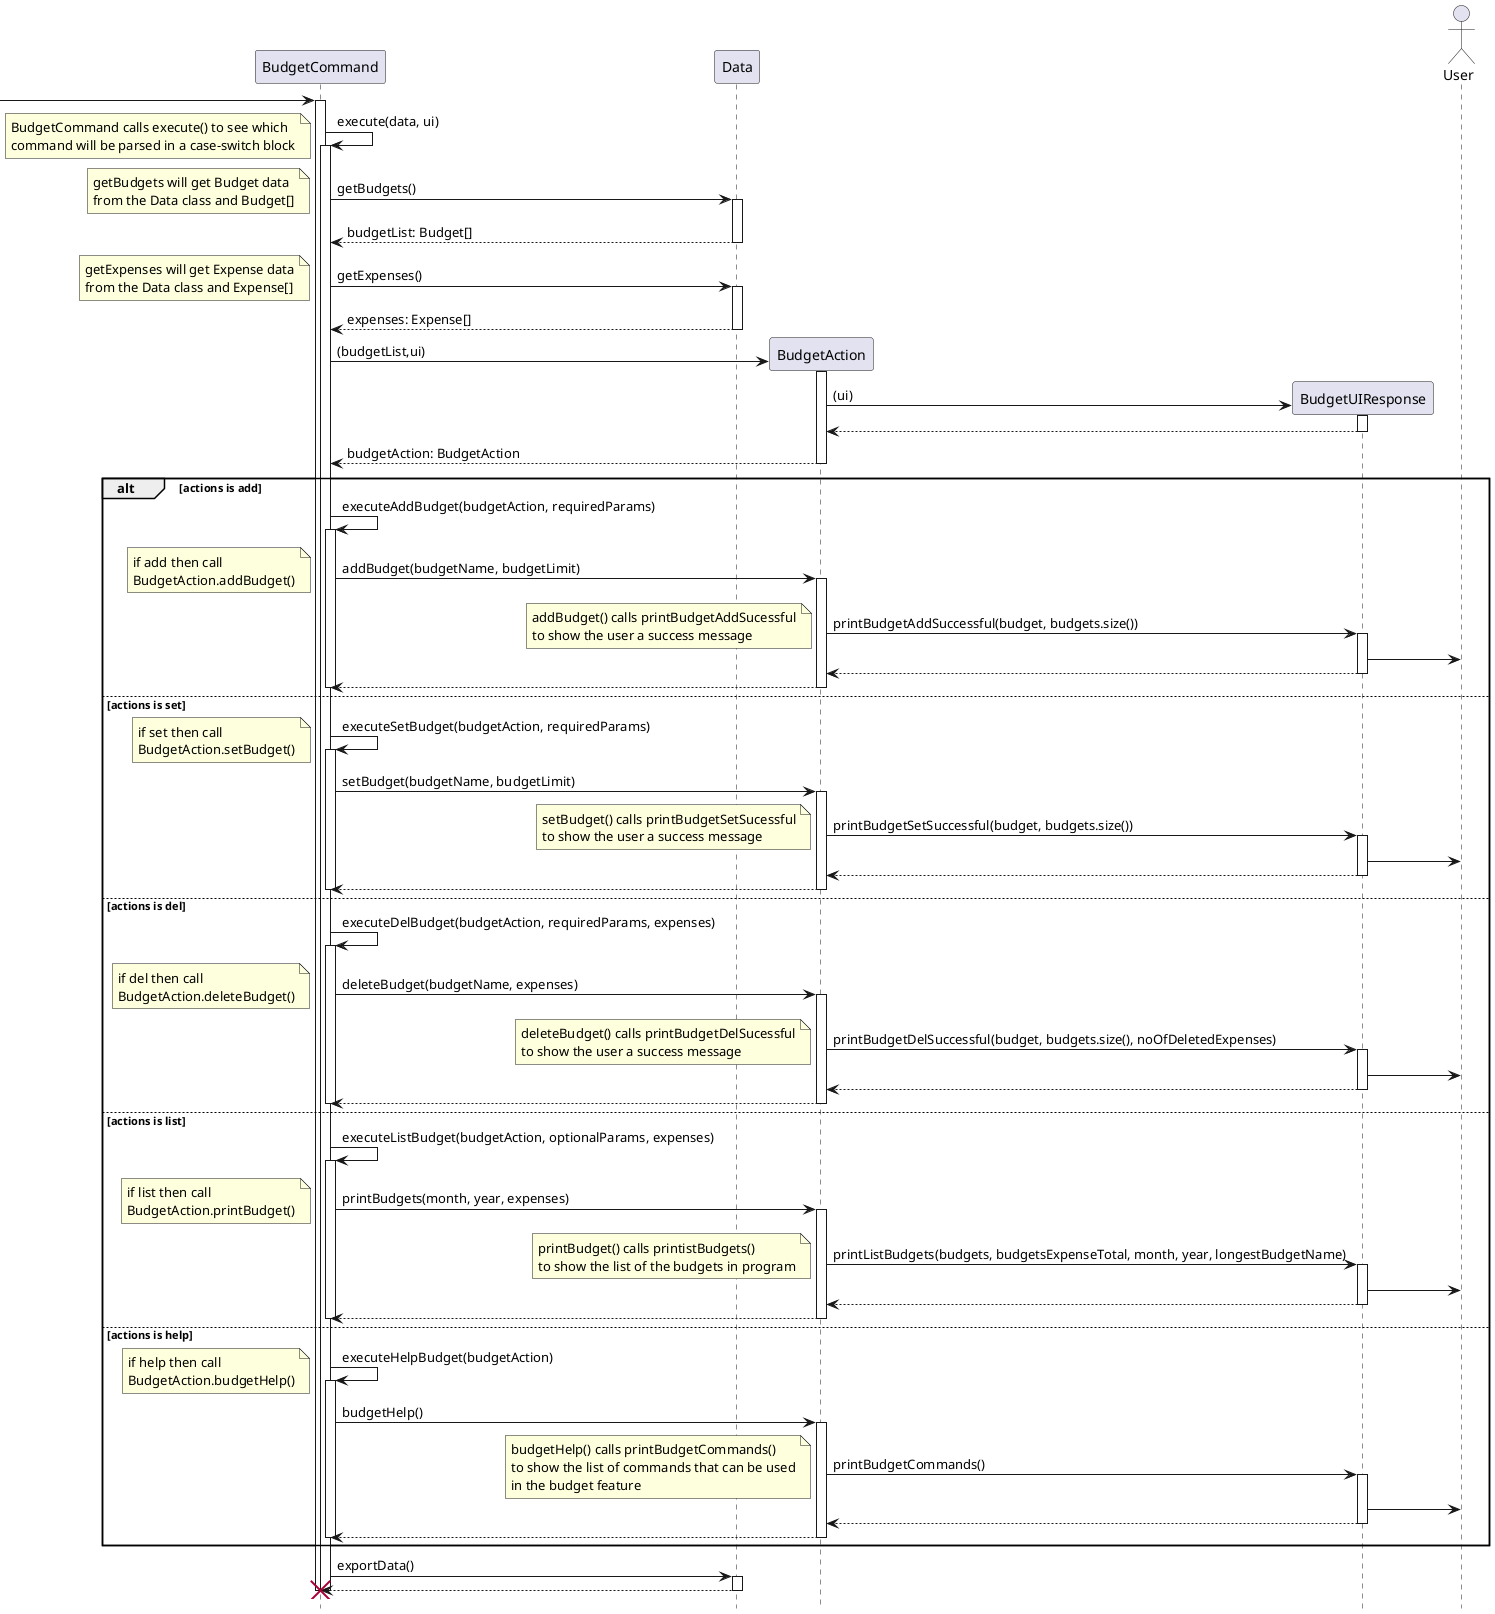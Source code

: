 @startuml

hide footbox

participant BudgetCommand
participant Data
participant BudgetAction
participant BudgetUIResponse
actor User

 -> "BudgetCommand":

activate "BudgetCommand"

"BudgetCommand" -> "BudgetCommand": execute(data, ui)
note left
    BudgetCommand calls execute() to see which
    command will be parsed in a case-switch block
 end note
activate  "BudgetCommand"
"BudgetCommand" -> "Data": getBudgets()
note left
    getBudgets will get Budget data
    from the Data class and Budget[]
 end note
activate "Data"

return budgetList: Budget[]
deactivate "Data"


"BudgetCommand" -> "Data": getExpenses()
note left
    getExpenses will get Expense data
    from the Data class and Expense[]
 end note
activate "Data"
return expenses: Expense[]


"BudgetCommand" -> "BudgetAction" ** : (budgetList,ui)

activate "BudgetAction"

"BudgetAction" -> "BudgetUIResponse" ** : (ui)
activate "BudgetUIResponse"
"BudgetUIResponse" --> "BudgetAction"
deactivate "BudgetUIResponse"

return budgetAction: BudgetAction
deactivate "BudgetAction"


alt actions is add
"BudgetCommand" -> "BudgetCommand": executeAddBudget(budgetAction, requiredParams)
activate "BudgetCommand"
"BudgetCommand" -> "BudgetAction" : addBudget(budgetName, budgetLimit)
note left
    if add then call
    BudgetAction.addBudget()
 end note
activate "BudgetAction"
"BudgetAction" -> "BudgetUIResponse" : printBudgetAddSuccessful(budget, budgets.size())
note left
    addBudget() calls printBudgetAddSucessful
    to show the user a success message
 end note
activate "BudgetUIResponse"
"BudgetUIResponse" -> User
return
return

deactivate "BudgetCommand"

else actions is set

"BudgetCommand" -> "BudgetCommand": executeSetBudget(budgetAction, requiredParams)
note left
    if set then call
    BudgetAction.setBudget()
 end note
activate "BudgetCommand"
"BudgetCommand" -> "BudgetAction" : setBudget(budgetName, budgetLimit)

activate "BudgetAction"
"BudgetAction" -> "BudgetUIResponse" : printBudgetSetSuccessful(budget, budgets.size())
note left
    setBudget() calls printBudgetSetSucessful
    to show the user a success message
 end note
activate "BudgetUIResponse"
"BudgetUIResponse" -> User
return
return

deactivate "BudgetCommand"

else actions is del
"BudgetCommand" -> "BudgetCommand": executeDelBudget(budgetAction, requiredParams, expenses)
activate "BudgetCommand"
"BudgetCommand" -> "BudgetAction" : deleteBudget(budgetName, expenses)
note left
    if del then call
    BudgetAction.deleteBudget()
 end note
activate "BudgetAction"
"BudgetAction" -> "BudgetUIResponse" : printBudgetDelSuccessful(budget, budgets.size(), noOfDeletedExpenses)
note left
    deleteBudget() calls printBudgetDelSucessful
    to show the user a success message
 end note
activate "BudgetUIResponse"
"BudgetUIResponse" -> User
return
return

deactivate "BudgetCommand"

else actions is list
"BudgetCommand" -> "BudgetCommand": executeListBudget(budgetAction, optionalParams, expenses)
activate "BudgetCommand"
"BudgetCommand" -> "BudgetAction" : printBudgets(month, year, expenses)
note left
    if list then call
    BudgetAction.printBudget()
 end note
activate "BudgetAction"
"BudgetAction" -> "BudgetUIResponse" : printListBudgets(budgets, budgetsExpenseTotal, month, year, longestBudgetName)
note left
    printBudget() calls printistBudgets()
    to show the list of the budgets in program
 end note
activate "BudgetUIResponse"
"BudgetUIResponse" -> User
return
return

deactivate "BudgetCommand"

else actions is help
"BudgetCommand" -> "BudgetCommand": executeHelpBudget(budgetAction)
note left
    if help then call
    BudgetAction.budgetHelp()
 end note
activate "BudgetCommand"
"BudgetCommand" -> "BudgetAction" : budgetHelp()
activate "BudgetAction"
"BudgetAction" -> "BudgetUIResponse" : printBudgetCommands()
note left
    budgetHelp() calls printBudgetCommands()
    to show the list of commands that can be used
    in the budget feature
 end note
activate "BudgetUIResponse"
"BudgetUIResponse" -> User
return
return

deactivate "BudgetCommand"
end

"BudgetCommand" -> "Data": exportData()
activate "Data"
return
deactivate "Data"

destroy "BudgetCommand"
deactivate "BudgetCommand"

@enduml